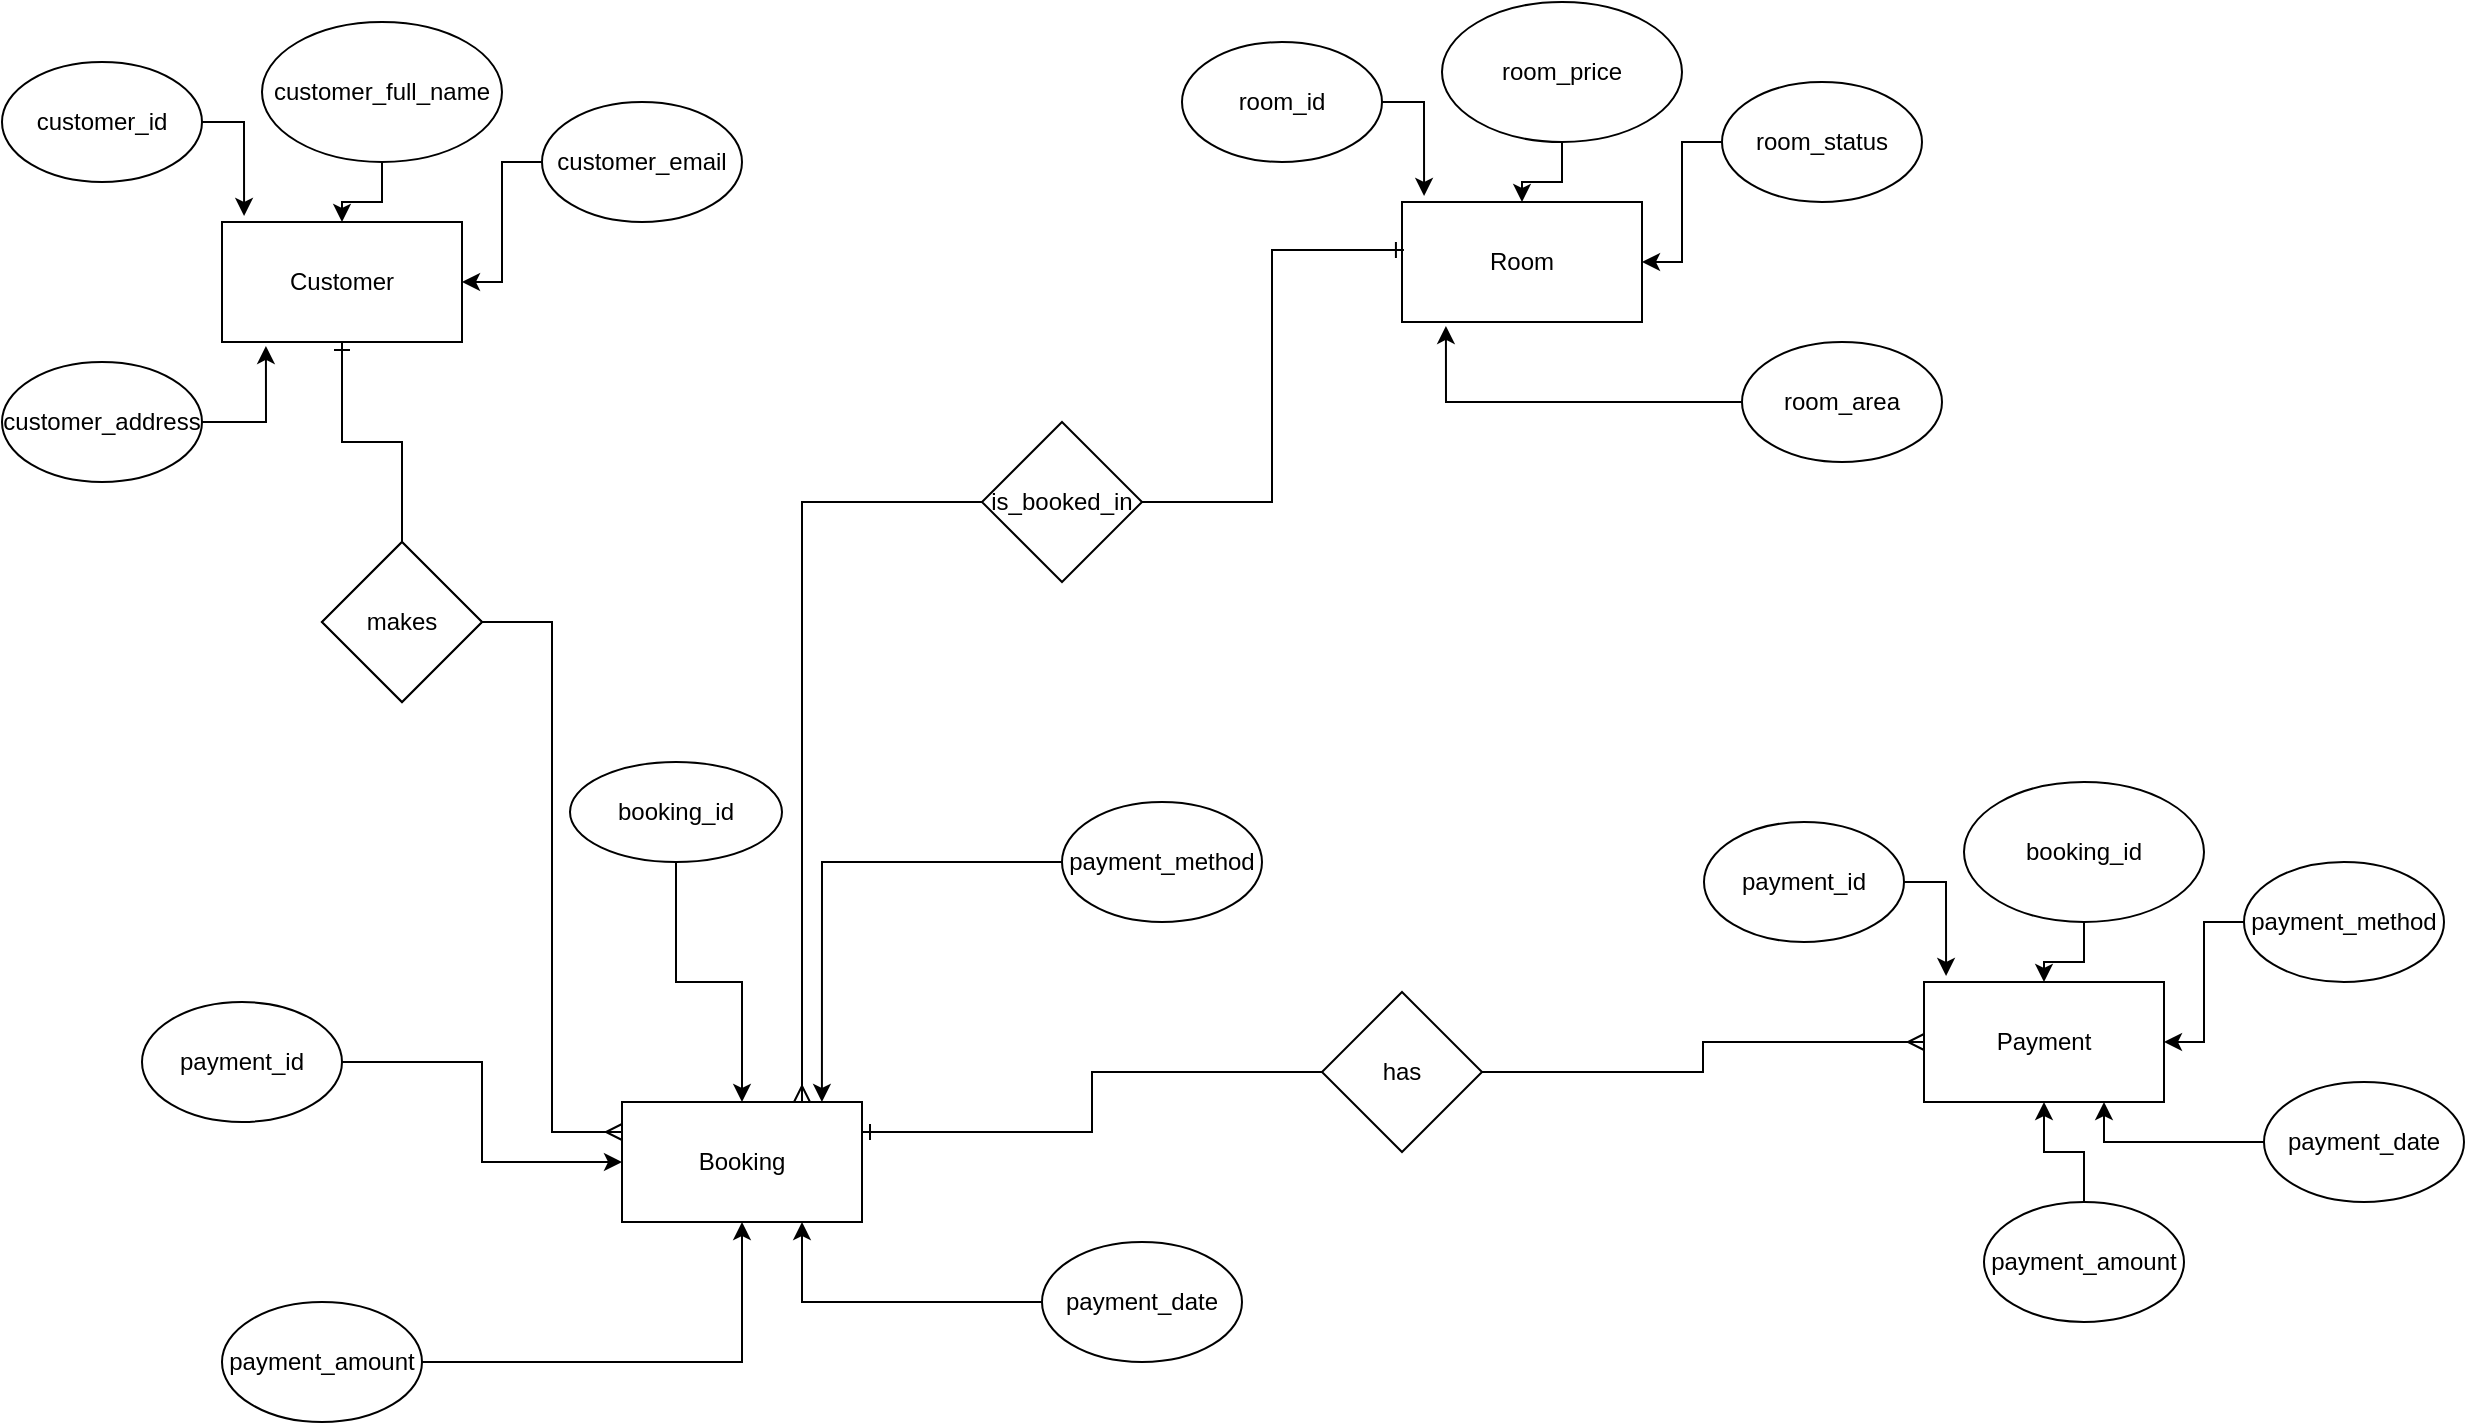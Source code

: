 <mxfile version="26.1.0">
  <diagram name="Trang-1" id="Gbxt_tiinTy9VQaYb95z">
    <mxGraphModel dx="1434" dy="772" grid="1" gridSize="10" guides="1" tooltips="1" connect="1" arrows="1" fold="1" page="1" pageScale="1" pageWidth="827" pageHeight="1169" math="0" shadow="0">
      <root>
        <mxCell id="0" />
        <mxCell id="1" parent="0" />
        <mxCell id="VSS8r0r0ilAjcZXpsv8R-1" value="Customer" style="rounded=0;whiteSpace=wrap;html=1;" vertex="1" parent="1">
          <mxGeometry x="120" y="120" width="120" height="60" as="geometry" />
        </mxCell>
        <mxCell id="VSS8r0r0ilAjcZXpsv8R-2" value="customer_id" style="ellipse;whiteSpace=wrap;html=1;" vertex="1" parent="1">
          <mxGeometry x="10" y="40" width="100" height="60" as="geometry" />
        </mxCell>
        <mxCell id="VSS8r0r0ilAjcZXpsv8R-13" style="edgeStyle=orthogonalEdgeStyle;rounded=0;orthogonalLoop=1;jettySize=auto;html=1;entryX=1;entryY=0.5;entryDx=0;entryDy=0;" edge="1" parent="1" source="VSS8r0r0ilAjcZXpsv8R-4" target="VSS8r0r0ilAjcZXpsv8R-1">
          <mxGeometry relative="1" as="geometry" />
        </mxCell>
        <mxCell id="VSS8r0r0ilAjcZXpsv8R-4" value="customer_email" style="ellipse;whiteSpace=wrap;html=1;" vertex="1" parent="1">
          <mxGeometry x="280" y="60" width="100" height="60" as="geometry" />
        </mxCell>
        <mxCell id="VSS8r0r0ilAjcZXpsv8R-6" value="customer_address" style="ellipse;whiteSpace=wrap;html=1;" vertex="1" parent="1">
          <mxGeometry x="10" y="190" width="100" height="60" as="geometry" />
        </mxCell>
        <mxCell id="VSS8r0r0ilAjcZXpsv8R-12" value="" style="edgeStyle=orthogonalEdgeStyle;rounded=0;orthogonalLoop=1;jettySize=auto;html=1;" edge="1" parent="1" source="VSS8r0r0ilAjcZXpsv8R-7" target="VSS8r0r0ilAjcZXpsv8R-1">
          <mxGeometry relative="1" as="geometry" />
        </mxCell>
        <mxCell id="VSS8r0r0ilAjcZXpsv8R-7" value="customer_full_name" style="ellipse;whiteSpace=wrap;html=1;" vertex="1" parent="1">
          <mxGeometry x="140" y="20" width="120" height="70" as="geometry" />
        </mxCell>
        <mxCell id="VSS8r0r0ilAjcZXpsv8R-8" style="edgeStyle=orthogonalEdgeStyle;rounded=0;orthogonalLoop=1;jettySize=auto;html=1;entryX=0.183;entryY=1.033;entryDx=0;entryDy=0;entryPerimeter=0;" edge="1" parent="1" source="VSS8r0r0ilAjcZXpsv8R-6" target="VSS8r0r0ilAjcZXpsv8R-1">
          <mxGeometry relative="1" as="geometry" />
        </mxCell>
        <mxCell id="VSS8r0r0ilAjcZXpsv8R-11" style="edgeStyle=orthogonalEdgeStyle;rounded=0;orthogonalLoop=1;jettySize=auto;html=1;entryX=0.092;entryY=-0.05;entryDx=0;entryDy=0;entryPerimeter=0;" edge="1" parent="1" source="VSS8r0r0ilAjcZXpsv8R-2" target="VSS8r0r0ilAjcZXpsv8R-1">
          <mxGeometry relative="1" as="geometry" />
        </mxCell>
        <mxCell id="VSS8r0r0ilAjcZXpsv8R-14" value="Room" style="rounded=0;whiteSpace=wrap;html=1;" vertex="1" parent="1">
          <mxGeometry x="710" y="110" width="120" height="60" as="geometry" />
        </mxCell>
        <mxCell id="VSS8r0r0ilAjcZXpsv8R-15" value="room_id" style="ellipse;whiteSpace=wrap;html=1;" vertex="1" parent="1">
          <mxGeometry x="600" y="30" width="100" height="60" as="geometry" />
        </mxCell>
        <mxCell id="VSS8r0r0ilAjcZXpsv8R-16" style="edgeStyle=orthogonalEdgeStyle;rounded=0;orthogonalLoop=1;jettySize=auto;html=1;entryX=1;entryY=0.5;entryDx=0;entryDy=0;" edge="1" parent="1" source="VSS8r0r0ilAjcZXpsv8R-17" target="VSS8r0r0ilAjcZXpsv8R-14">
          <mxGeometry relative="1" as="geometry" />
        </mxCell>
        <mxCell id="VSS8r0r0ilAjcZXpsv8R-17" value="room_status" style="ellipse;whiteSpace=wrap;html=1;" vertex="1" parent="1">
          <mxGeometry x="870" y="50" width="100" height="60" as="geometry" />
        </mxCell>
        <mxCell id="VSS8r0r0ilAjcZXpsv8R-18" value="room_area" style="ellipse;whiteSpace=wrap;html=1;" vertex="1" parent="1">
          <mxGeometry x="880" y="180" width="100" height="60" as="geometry" />
        </mxCell>
        <mxCell id="VSS8r0r0ilAjcZXpsv8R-19" value="" style="edgeStyle=orthogonalEdgeStyle;rounded=0;orthogonalLoop=1;jettySize=auto;html=1;" edge="1" parent="1" source="VSS8r0r0ilAjcZXpsv8R-20" target="VSS8r0r0ilAjcZXpsv8R-14">
          <mxGeometry relative="1" as="geometry" />
        </mxCell>
        <mxCell id="VSS8r0r0ilAjcZXpsv8R-20" value="room_price" style="ellipse;whiteSpace=wrap;html=1;" vertex="1" parent="1">
          <mxGeometry x="730" y="10" width="120" height="70" as="geometry" />
        </mxCell>
        <mxCell id="VSS8r0r0ilAjcZXpsv8R-21" style="edgeStyle=orthogonalEdgeStyle;rounded=0;orthogonalLoop=1;jettySize=auto;html=1;entryX=0.183;entryY=1.033;entryDx=0;entryDy=0;entryPerimeter=0;" edge="1" parent="1" source="VSS8r0r0ilAjcZXpsv8R-18" target="VSS8r0r0ilAjcZXpsv8R-14">
          <mxGeometry relative="1" as="geometry" />
        </mxCell>
        <mxCell id="VSS8r0r0ilAjcZXpsv8R-22" style="edgeStyle=orthogonalEdgeStyle;rounded=0;orthogonalLoop=1;jettySize=auto;html=1;entryX=0.092;entryY=-0.05;entryDx=0;entryDy=0;entryPerimeter=0;" edge="1" parent="1" source="VSS8r0r0ilAjcZXpsv8R-15" target="VSS8r0r0ilAjcZXpsv8R-14">
          <mxGeometry relative="1" as="geometry" />
        </mxCell>
        <mxCell id="VSS8r0r0ilAjcZXpsv8R-23" value="Payment" style="rounded=0;whiteSpace=wrap;html=1;" vertex="1" parent="1">
          <mxGeometry x="971" y="500" width="120" height="60" as="geometry" />
        </mxCell>
        <mxCell id="VSS8r0r0ilAjcZXpsv8R-24" value="payment_id" style="ellipse;whiteSpace=wrap;html=1;" vertex="1" parent="1">
          <mxGeometry x="861" y="420" width="100" height="60" as="geometry" />
        </mxCell>
        <mxCell id="VSS8r0r0ilAjcZXpsv8R-25" style="edgeStyle=orthogonalEdgeStyle;rounded=0;orthogonalLoop=1;jettySize=auto;html=1;entryX=1;entryY=0.5;entryDx=0;entryDy=0;" edge="1" parent="1" source="VSS8r0r0ilAjcZXpsv8R-26" target="VSS8r0r0ilAjcZXpsv8R-23">
          <mxGeometry relative="1" as="geometry" />
        </mxCell>
        <mxCell id="VSS8r0r0ilAjcZXpsv8R-26" value="payment_method" style="ellipse;whiteSpace=wrap;html=1;" vertex="1" parent="1">
          <mxGeometry x="1131" y="440" width="100" height="60" as="geometry" />
        </mxCell>
        <mxCell id="VSS8r0r0ilAjcZXpsv8R-33" style="edgeStyle=orthogonalEdgeStyle;rounded=0;orthogonalLoop=1;jettySize=auto;html=1;entryX=0.75;entryY=1;entryDx=0;entryDy=0;" edge="1" parent="1" source="VSS8r0r0ilAjcZXpsv8R-27" target="VSS8r0r0ilAjcZXpsv8R-23">
          <mxGeometry relative="1" as="geometry" />
        </mxCell>
        <mxCell id="VSS8r0r0ilAjcZXpsv8R-27" value="payment_date" style="ellipse;whiteSpace=wrap;html=1;" vertex="1" parent="1">
          <mxGeometry x="1141" y="550" width="100" height="60" as="geometry" />
        </mxCell>
        <mxCell id="VSS8r0r0ilAjcZXpsv8R-28" value="" style="edgeStyle=orthogonalEdgeStyle;rounded=0;orthogonalLoop=1;jettySize=auto;html=1;" edge="1" parent="1" source="VSS8r0r0ilAjcZXpsv8R-29" target="VSS8r0r0ilAjcZXpsv8R-23">
          <mxGeometry relative="1" as="geometry" />
        </mxCell>
        <mxCell id="VSS8r0r0ilAjcZXpsv8R-29" value="booking_id" style="ellipse;whiteSpace=wrap;html=1;" vertex="1" parent="1">
          <mxGeometry x="991" y="400" width="120" height="70" as="geometry" />
        </mxCell>
        <mxCell id="VSS8r0r0ilAjcZXpsv8R-31" style="edgeStyle=orthogonalEdgeStyle;rounded=0;orthogonalLoop=1;jettySize=auto;html=1;entryX=0.092;entryY=-0.05;entryDx=0;entryDy=0;entryPerimeter=0;" edge="1" parent="1" source="VSS8r0r0ilAjcZXpsv8R-24" target="VSS8r0r0ilAjcZXpsv8R-23">
          <mxGeometry relative="1" as="geometry" />
        </mxCell>
        <mxCell id="VSS8r0r0ilAjcZXpsv8R-34" style="edgeStyle=orthogonalEdgeStyle;rounded=0;orthogonalLoop=1;jettySize=auto;html=1;entryX=0.5;entryY=1;entryDx=0;entryDy=0;" edge="1" parent="1" source="VSS8r0r0ilAjcZXpsv8R-32" target="VSS8r0r0ilAjcZXpsv8R-23">
          <mxGeometry relative="1" as="geometry" />
        </mxCell>
        <mxCell id="VSS8r0r0ilAjcZXpsv8R-32" value="payment_amount" style="ellipse;whiteSpace=wrap;html=1;" vertex="1" parent="1">
          <mxGeometry x="1001" y="610" width="100" height="60" as="geometry" />
        </mxCell>
        <mxCell id="VSS8r0r0ilAjcZXpsv8R-46" value="Booking" style="rounded=0;whiteSpace=wrap;html=1;" vertex="1" parent="1">
          <mxGeometry x="320" y="560" width="120" height="60" as="geometry" />
        </mxCell>
        <mxCell id="VSS8r0r0ilAjcZXpsv8R-57" value="" style="edgeStyle=orthogonalEdgeStyle;rounded=0;orthogonalLoop=1;jettySize=auto;html=1;" edge="1" parent="1" source="VSS8r0r0ilAjcZXpsv8R-47" target="VSS8r0r0ilAjcZXpsv8R-46">
          <mxGeometry relative="1" as="geometry" />
        </mxCell>
        <mxCell id="VSS8r0r0ilAjcZXpsv8R-47" value="payment_id" style="ellipse;whiteSpace=wrap;html=1;" vertex="1" parent="1">
          <mxGeometry x="80" y="510" width="100" height="60" as="geometry" />
        </mxCell>
        <mxCell id="VSS8r0r0ilAjcZXpsv8R-49" value="payment_method" style="ellipse;whiteSpace=wrap;html=1;" vertex="1" parent="1">
          <mxGeometry x="540" y="410" width="100" height="60" as="geometry" />
        </mxCell>
        <mxCell id="VSS8r0r0ilAjcZXpsv8R-50" style="edgeStyle=orthogonalEdgeStyle;rounded=0;orthogonalLoop=1;jettySize=auto;html=1;entryX=0.75;entryY=1;entryDx=0;entryDy=0;" edge="1" parent="1" source="VSS8r0r0ilAjcZXpsv8R-51" target="VSS8r0r0ilAjcZXpsv8R-46">
          <mxGeometry relative="1" as="geometry" />
        </mxCell>
        <mxCell id="VSS8r0r0ilAjcZXpsv8R-51" value="payment_date" style="ellipse;whiteSpace=wrap;html=1;" vertex="1" parent="1">
          <mxGeometry x="530" y="630" width="100" height="60" as="geometry" />
        </mxCell>
        <mxCell id="VSS8r0r0ilAjcZXpsv8R-52" value="" style="edgeStyle=orthogonalEdgeStyle;rounded=0;orthogonalLoop=1;jettySize=auto;html=1;" edge="1" parent="1" source="VSS8r0r0ilAjcZXpsv8R-53" target="VSS8r0r0ilAjcZXpsv8R-46">
          <mxGeometry relative="1" as="geometry" />
        </mxCell>
        <mxCell id="VSS8r0r0ilAjcZXpsv8R-53" value="booking_id" style="ellipse;whiteSpace=wrap;html=1;" vertex="1" parent="1">
          <mxGeometry x="294" y="390" width="106" height="50" as="geometry" />
        </mxCell>
        <mxCell id="VSS8r0r0ilAjcZXpsv8R-55" style="edgeStyle=orthogonalEdgeStyle;rounded=0;orthogonalLoop=1;jettySize=auto;html=1;entryX=0.5;entryY=1;entryDx=0;entryDy=0;" edge="1" parent="1" source="VSS8r0r0ilAjcZXpsv8R-56" target="VSS8r0r0ilAjcZXpsv8R-46">
          <mxGeometry relative="1" as="geometry" />
        </mxCell>
        <mxCell id="VSS8r0r0ilAjcZXpsv8R-56" value="payment_amount" style="ellipse;whiteSpace=wrap;html=1;" vertex="1" parent="1">
          <mxGeometry x="120" y="660" width="100" height="60" as="geometry" />
        </mxCell>
        <mxCell id="VSS8r0r0ilAjcZXpsv8R-59" style="edgeStyle=orthogonalEdgeStyle;rounded=0;orthogonalLoop=1;jettySize=auto;html=1;entryX=0.833;entryY=0;entryDx=0;entryDy=0;entryPerimeter=0;" edge="1" parent="1" source="VSS8r0r0ilAjcZXpsv8R-49" target="VSS8r0r0ilAjcZXpsv8R-46">
          <mxGeometry relative="1" as="geometry" />
        </mxCell>
        <mxCell id="VSS8r0r0ilAjcZXpsv8R-65" value="" style="edgeStyle=orthogonalEdgeStyle;rounded=0;orthogonalLoop=1;jettySize=auto;html=1;endArrow=ERone;endFill=0;" edge="1" parent="1" source="VSS8r0r0ilAjcZXpsv8R-64" target="VSS8r0r0ilAjcZXpsv8R-1">
          <mxGeometry relative="1" as="geometry" />
        </mxCell>
        <mxCell id="VSS8r0r0ilAjcZXpsv8R-66" style="edgeStyle=orthogonalEdgeStyle;rounded=0;orthogonalLoop=1;jettySize=auto;html=1;entryX=0;entryY=0.25;entryDx=0;entryDy=0;endArrow=ERmany;endFill=0;" edge="1" parent="1" source="VSS8r0r0ilAjcZXpsv8R-64" target="VSS8r0r0ilAjcZXpsv8R-46">
          <mxGeometry relative="1" as="geometry" />
        </mxCell>
        <mxCell id="VSS8r0r0ilAjcZXpsv8R-64" value="makes" style="rhombus;whiteSpace=wrap;html=1;" vertex="1" parent="1">
          <mxGeometry x="170" y="280" width="80" height="80" as="geometry" />
        </mxCell>
        <mxCell id="VSS8r0r0ilAjcZXpsv8R-68" style="edgeStyle=orthogonalEdgeStyle;rounded=0;orthogonalLoop=1;jettySize=auto;html=1;entryX=1;entryY=0.25;entryDx=0;entryDy=0;endArrow=ERone;endFill=0;" edge="1" parent="1" source="VSS8r0r0ilAjcZXpsv8R-67" target="VSS8r0r0ilAjcZXpsv8R-46">
          <mxGeometry relative="1" as="geometry" />
        </mxCell>
        <mxCell id="VSS8r0r0ilAjcZXpsv8R-69" style="edgeStyle=orthogonalEdgeStyle;rounded=0;orthogonalLoop=1;jettySize=auto;html=1;entryX=0;entryY=0.5;entryDx=0;entryDy=0;endArrow=ERmany;endFill=0;" edge="1" parent="1" source="VSS8r0r0ilAjcZXpsv8R-67" target="VSS8r0r0ilAjcZXpsv8R-23">
          <mxGeometry relative="1" as="geometry" />
        </mxCell>
        <mxCell id="VSS8r0r0ilAjcZXpsv8R-67" value="has" style="rhombus;whiteSpace=wrap;html=1;" vertex="1" parent="1">
          <mxGeometry x="670" y="505" width="80" height="80" as="geometry" />
        </mxCell>
        <mxCell id="VSS8r0r0ilAjcZXpsv8R-72" value="makes" style="rhombus;whiteSpace=wrap;html=1;" vertex="1" parent="1">
          <mxGeometry x="170" y="280" width="80" height="80" as="geometry" />
        </mxCell>
        <mxCell id="VSS8r0r0ilAjcZXpsv8R-75" style="edgeStyle=orthogonalEdgeStyle;rounded=0;orthogonalLoop=1;jettySize=auto;html=1;entryX=0.75;entryY=0;entryDx=0;entryDy=0;endArrow=ERmany;endFill=0;" edge="1" parent="1" source="VSS8r0r0ilAjcZXpsv8R-73" target="VSS8r0r0ilAjcZXpsv8R-46">
          <mxGeometry relative="1" as="geometry" />
        </mxCell>
        <mxCell id="VSS8r0r0ilAjcZXpsv8R-73" value="is_booked_in" style="rhombus;whiteSpace=wrap;html=1;" vertex="1" parent="1">
          <mxGeometry x="500" y="220" width="80" height="80" as="geometry" />
        </mxCell>
        <mxCell id="VSS8r0r0ilAjcZXpsv8R-74" style="edgeStyle=orthogonalEdgeStyle;rounded=0;orthogonalLoop=1;jettySize=auto;html=1;entryX=0.008;entryY=0.4;entryDx=0;entryDy=0;entryPerimeter=0;endArrow=ERone;endFill=0;" edge="1" parent="1" source="VSS8r0r0ilAjcZXpsv8R-73" target="VSS8r0r0ilAjcZXpsv8R-14">
          <mxGeometry relative="1" as="geometry" />
        </mxCell>
      </root>
    </mxGraphModel>
  </diagram>
</mxfile>
